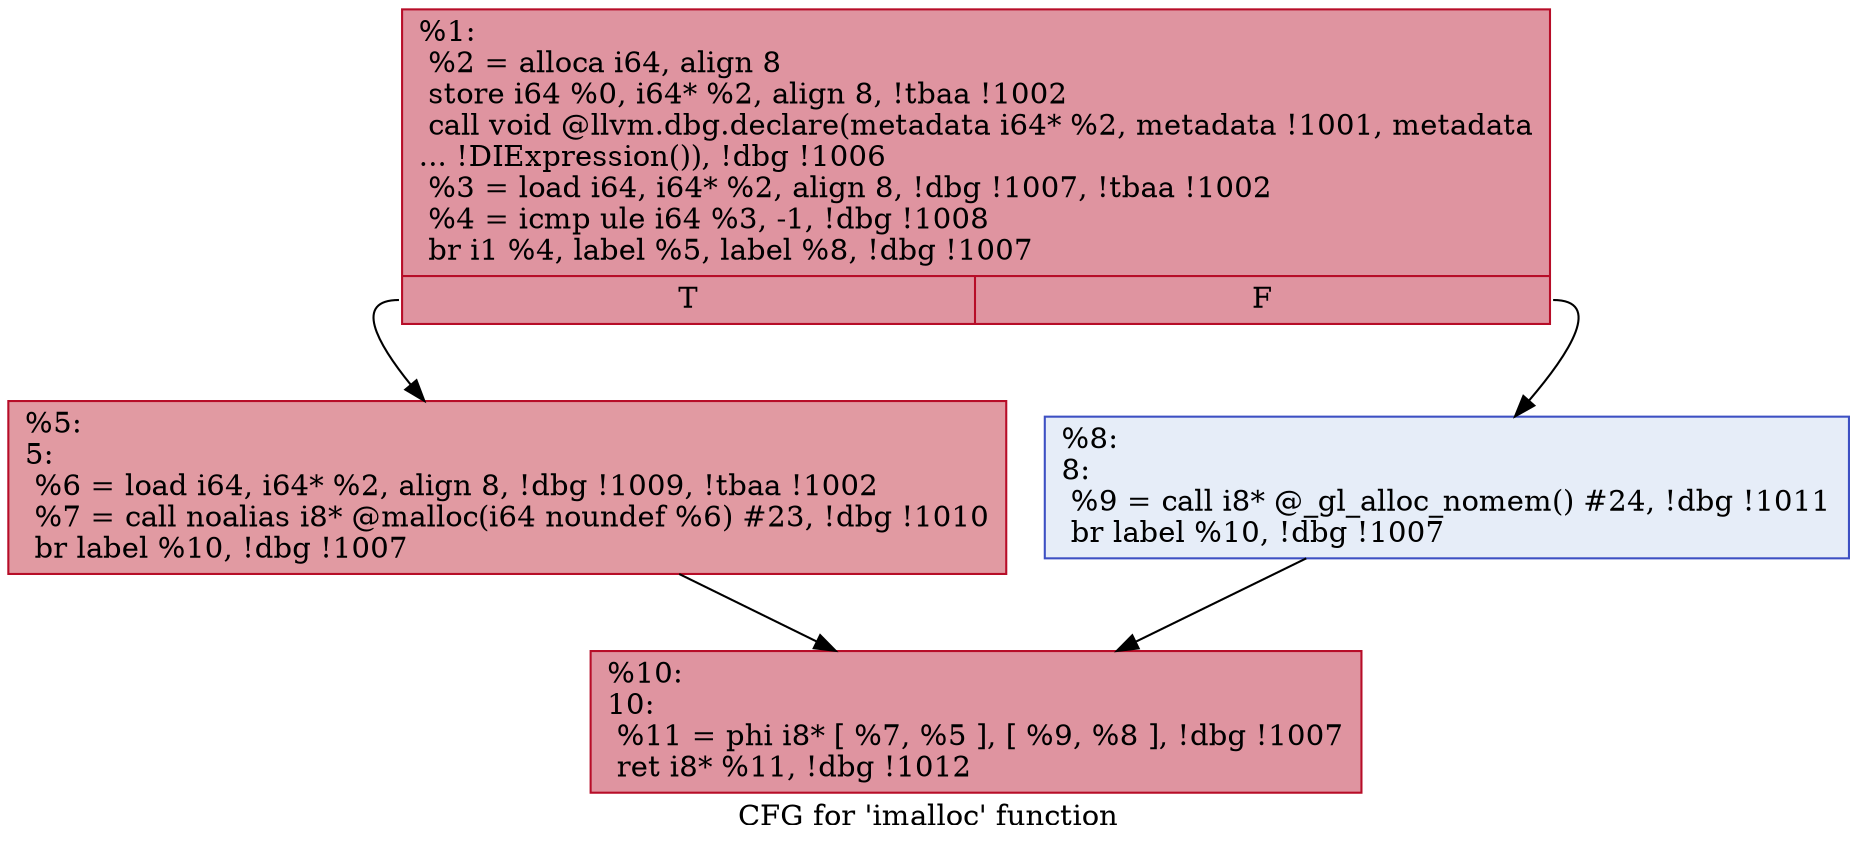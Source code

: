 digraph "CFG for 'imalloc' function" {
	label="CFG for 'imalloc' function";

	Node0x23b53e0 [shape=record,color="#b70d28ff", style=filled, fillcolor="#b70d2870",label="{%1:\l  %2 = alloca i64, align 8\l  store i64 %0, i64* %2, align 8, !tbaa !1002\l  call void @llvm.dbg.declare(metadata i64* %2, metadata !1001, metadata\l... !DIExpression()), !dbg !1006\l  %3 = load i64, i64* %2, align 8, !dbg !1007, !tbaa !1002\l  %4 = icmp ule i64 %3, -1, !dbg !1008\l  br i1 %4, label %5, label %8, !dbg !1007\l|{<s0>T|<s1>F}}"];
	Node0x23b53e0:s0 -> Node0x23b9780;
	Node0x23b53e0:s1 -> Node0x23b97d0;
	Node0x23b9780 [shape=record,color="#b70d28ff", style=filled, fillcolor="#bb1b2c70",label="{%5:\l5:                                                \l  %6 = load i64, i64* %2, align 8, !dbg !1009, !tbaa !1002\l  %7 = call noalias i8* @malloc(i64 noundef %6) #23, !dbg !1010\l  br label %10, !dbg !1007\l}"];
	Node0x23b9780 -> Node0x23b9820;
	Node0x23b97d0 [shape=record,color="#3d50c3ff", style=filled, fillcolor="#c7d7f070",label="{%8:\l8:                                                \l  %9 = call i8* @_gl_alloc_nomem() #24, !dbg !1011\l  br label %10, !dbg !1007\l}"];
	Node0x23b97d0 -> Node0x23b9820;
	Node0x23b9820 [shape=record,color="#b70d28ff", style=filled, fillcolor="#b70d2870",label="{%10:\l10:                                               \l  %11 = phi i8* [ %7, %5 ], [ %9, %8 ], !dbg !1007\l  ret i8* %11, !dbg !1012\l}"];
}
